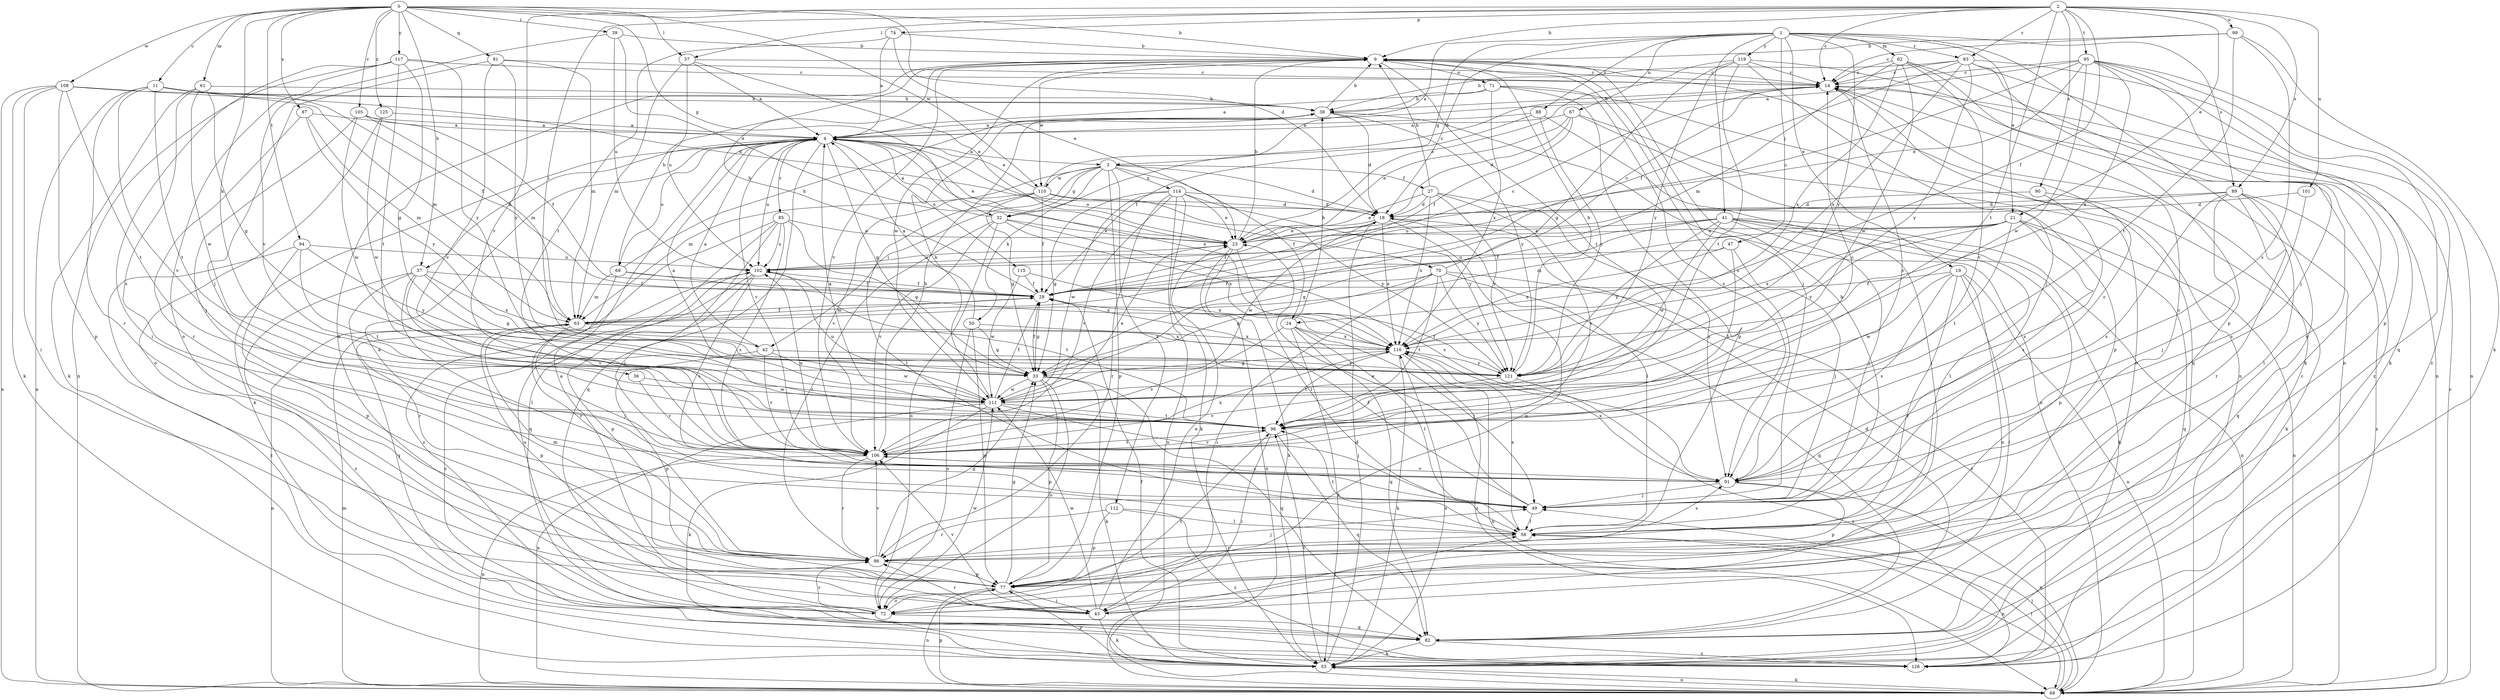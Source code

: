 strict digraph  {
0;
1;
2;
3;
4;
9;
11;
14;
18;
19;
21;
23;
24;
27;
28;
32;
33;
36;
37;
38;
39;
41;
42;
43;
47;
49;
50;
53;
57;
58;
61;
62;
63;
67;
68;
69;
70;
71;
72;
74;
77;
81;
82;
83;
85;
86;
87;
88;
89;
90;
91;
94;
95;
96;
99;
101;
102;
105;
106;
108;
110;
111;
112;
114;
115;
116;
117;
119;
121;
125;
126;
0 -> 9  [label=b];
0 -> 11  [label=c];
0 -> 18  [label=d];
0 -> 32  [label=g];
0 -> 36  [label=h];
0 -> 37  [label=h];
0 -> 39  [label=i];
0 -> 57  [label=l];
0 -> 61  [label=m];
0 -> 81  [label=q];
0 -> 87  [label=s];
0 -> 94  [label=t];
0 -> 105  [label=v];
0 -> 108  [label=w];
0 -> 110  [label=w];
0 -> 117  [label=y];
0 -> 125  [label=z];
1 -> 3  [label=a];
1 -> 18  [label=d];
1 -> 19  [label=e];
1 -> 21  [label=e];
1 -> 32  [label=g];
1 -> 41  [label=i];
1 -> 47  [label=j];
1 -> 62  [label=m];
1 -> 67  [label=n];
1 -> 68  [label=n];
1 -> 83  [label=r];
1 -> 88  [label=s];
1 -> 89  [label=s];
1 -> 119  [label=y];
1 -> 121  [label=y];
2 -> 9  [label=b];
2 -> 14  [label=c];
2 -> 21  [label=e];
2 -> 24  [label=f];
2 -> 42  [label=i];
2 -> 57  [label=l];
2 -> 74  [label=p];
2 -> 83  [label=r];
2 -> 89  [label=s];
2 -> 90  [label=s];
2 -> 95  [label=t];
2 -> 96  [label=t];
2 -> 99  [label=u];
2 -> 101  [label=u];
2 -> 106  [label=v];
3 -> 18  [label=d];
3 -> 24  [label=f];
3 -> 27  [label=f];
3 -> 32  [label=g];
3 -> 42  [label=i];
3 -> 50  [label=k];
3 -> 63  [label=m];
3 -> 77  [label=p];
3 -> 110  [label=w];
3 -> 112  [label=x];
3 -> 114  [label=x];
4 -> 3  [label=a];
4 -> 23  [label=e];
4 -> 33  [label=g];
4 -> 37  [label=h];
4 -> 53  [label=k];
4 -> 69  [label=o];
4 -> 70  [label=o];
4 -> 82  [label=q];
4 -> 85  [label=r];
4 -> 102  [label=u];
4 -> 106  [label=v];
4 -> 115  [label=x];
4 -> 116  [label=x];
9 -> 14  [label=c];
9 -> 49  [label=j];
9 -> 68  [label=n];
9 -> 71  [label=o];
9 -> 91  [label=s];
9 -> 96  [label=t];
9 -> 106  [label=v];
9 -> 110  [label=w];
9 -> 111  [label=w];
11 -> 28  [label=f];
11 -> 38  [label=h];
11 -> 63  [label=m];
11 -> 68  [label=n];
11 -> 86  [label=r];
11 -> 96  [label=t];
11 -> 106  [label=v];
14 -> 38  [label=h];
14 -> 126  [label=z];
18 -> 23  [label=e];
18 -> 28  [label=f];
18 -> 58  [label=l];
18 -> 72  [label=o];
18 -> 111  [label=w];
18 -> 116  [label=x];
19 -> 28  [label=f];
19 -> 43  [label=i];
19 -> 68  [label=n];
19 -> 72  [label=o];
19 -> 86  [label=r];
19 -> 91  [label=s];
19 -> 111  [label=w];
21 -> 23  [label=e];
21 -> 63  [label=m];
21 -> 68  [label=n];
21 -> 82  [label=q];
21 -> 91  [label=s];
21 -> 96  [label=t];
21 -> 116  [label=x];
21 -> 121  [label=y];
23 -> 9  [label=b];
23 -> 53  [label=k];
23 -> 58  [label=l];
23 -> 68  [label=n];
23 -> 102  [label=u];
24 -> 38  [label=h];
24 -> 49  [label=j];
24 -> 53  [label=k];
24 -> 58  [label=l];
24 -> 82  [label=q];
24 -> 106  [label=v];
24 -> 116  [label=x];
27 -> 9  [label=b];
27 -> 18  [label=d];
27 -> 23  [label=e];
27 -> 91  [label=s];
27 -> 106  [label=v];
27 -> 116  [label=x];
27 -> 121  [label=y];
28 -> 9  [label=b];
28 -> 14  [label=c];
28 -> 33  [label=g];
28 -> 63  [label=m];
32 -> 4  [label=a];
32 -> 23  [label=e];
32 -> 72  [label=o];
32 -> 86  [label=r];
32 -> 91  [label=s];
32 -> 106  [label=v];
32 -> 116  [label=x];
33 -> 28  [label=f];
33 -> 53  [label=k];
33 -> 72  [label=o];
33 -> 77  [label=p];
33 -> 82  [label=q];
33 -> 111  [label=w];
36 -> 106  [label=v];
36 -> 111  [label=w];
37 -> 28  [label=f];
37 -> 33  [label=g];
37 -> 58  [label=l];
37 -> 86  [label=r];
37 -> 106  [label=v];
37 -> 116  [label=x];
37 -> 126  [label=z];
38 -> 4  [label=a];
38 -> 9  [label=b];
38 -> 18  [label=d];
38 -> 68  [label=n];
38 -> 121  [label=y];
39 -> 9  [label=b];
39 -> 23  [label=e];
39 -> 102  [label=u];
39 -> 106  [label=v];
41 -> 23  [label=e];
41 -> 28  [label=f];
41 -> 33  [label=g];
41 -> 49  [label=j];
41 -> 53  [label=k];
41 -> 58  [label=l];
41 -> 68  [label=n];
41 -> 77  [label=p];
41 -> 111  [label=w];
41 -> 121  [label=y];
42 -> 4  [label=a];
42 -> 77  [label=p];
42 -> 106  [label=v];
42 -> 111  [label=w];
42 -> 121  [label=y];
43 -> 9  [label=b];
43 -> 23  [label=e];
43 -> 53  [label=k];
43 -> 58  [label=l];
43 -> 86  [label=r];
43 -> 106  [label=v];
43 -> 111  [label=w];
47 -> 49  [label=j];
47 -> 96  [label=t];
47 -> 102  [label=u];
47 -> 116  [label=x];
49 -> 14  [label=c];
49 -> 23  [label=e];
49 -> 28  [label=f];
49 -> 58  [label=l];
50 -> 4  [label=a];
50 -> 33  [label=g];
50 -> 72  [label=o];
50 -> 77  [label=p];
50 -> 116  [label=x];
53 -> 18  [label=d];
53 -> 28  [label=f];
53 -> 68  [label=n];
53 -> 77  [label=p];
53 -> 96  [label=t];
53 -> 116  [label=x];
57 -> 4  [label=a];
57 -> 14  [label=c];
57 -> 23  [label=e];
57 -> 63  [label=m];
57 -> 102  [label=u];
58 -> 9  [label=b];
58 -> 14  [label=c];
58 -> 68  [label=n];
58 -> 86  [label=r];
58 -> 91  [label=s];
58 -> 96  [label=t];
58 -> 116  [label=x];
61 -> 33  [label=g];
61 -> 38  [label=h];
61 -> 53  [label=k];
61 -> 91  [label=s];
61 -> 111  [label=w];
62 -> 14  [label=c];
62 -> 53  [label=k];
62 -> 63  [label=m];
62 -> 72  [label=o];
62 -> 106  [label=v];
62 -> 111  [label=w];
62 -> 116  [label=x];
63 -> 28  [label=f];
63 -> 49  [label=j];
63 -> 68  [label=n];
63 -> 77  [label=p];
63 -> 116  [label=x];
67 -> 4  [label=a];
67 -> 18  [label=d];
67 -> 23  [label=e];
67 -> 28  [label=f];
67 -> 72  [label=o];
67 -> 77  [label=p];
68 -> 14  [label=c];
68 -> 49  [label=j];
68 -> 53  [label=k];
68 -> 58  [label=l];
68 -> 63  [label=m];
68 -> 77  [label=p];
69 -> 9  [label=b];
69 -> 28  [label=f];
69 -> 38  [label=h];
69 -> 63  [label=m];
69 -> 86  [label=r];
69 -> 116  [label=x];
70 -> 14  [label=c];
70 -> 28  [label=f];
70 -> 33  [label=g];
70 -> 43  [label=i];
70 -> 82  [label=q];
70 -> 96  [label=t];
70 -> 121  [label=y];
70 -> 126  [label=z];
71 -> 4  [label=a];
71 -> 38  [label=h];
71 -> 77  [label=p];
71 -> 82  [label=q];
71 -> 91  [label=s];
71 -> 116  [label=x];
72 -> 4  [label=a];
72 -> 82  [label=q];
72 -> 86  [label=r];
72 -> 96  [label=t];
72 -> 102  [label=u];
72 -> 111  [label=w];
74 -> 4  [label=a];
74 -> 9  [label=b];
74 -> 23  [label=e];
74 -> 96  [label=t];
77 -> 33  [label=g];
77 -> 43  [label=i];
77 -> 68  [label=n];
77 -> 72  [label=o];
81 -> 14  [label=c];
81 -> 49  [label=j];
81 -> 63  [label=m];
81 -> 106  [label=v];
81 -> 121  [label=y];
82 -> 18  [label=d];
82 -> 53  [label=k];
82 -> 126  [label=z];
83 -> 14  [label=c];
83 -> 28  [label=f];
83 -> 38  [label=h];
83 -> 53  [label=k];
83 -> 77  [label=p];
83 -> 116  [label=x];
83 -> 121  [label=y];
83 -> 126  [label=z];
85 -> 23  [label=e];
85 -> 33  [label=g];
85 -> 49  [label=j];
85 -> 82  [label=q];
85 -> 91  [label=s];
85 -> 102  [label=u];
85 -> 126  [label=z];
86 -> 4  [label=a];
86 -> 33  [label=g];
86 -> 49  [label=j];
86 -> 63  [label=m];
86 -> 77  [label=p];
86 -> 106  [label=v];
87 -> 4  [label=a];
87 -> 63  [label=m];
87 -> 86  [label=r];
87 -> 121  [label=y];
88 -> 4  [label=a];
88 -> 28  [label=f];
88 -> 43  [label=i];
88 -> 121  [label=y];
89 -> 18  [label=d];
89 -> 49  [label=j];
89 -> 58  [label=l];
89 -> 82  [label=q];
89 -> 86  [label=r];
89 -> 91  [label=s];
89 -> 102  [label=u];
89 -> 126  [label=z];
90 -> 18  [label=d];
90 -> 53  [label=k];
90 -> 91  [label=s];
91 -> 49  [label=j];
91 -> 68  [label=n];
91 -> 77  [label=p];
91 -> 106  [label=v];
91 -> 116  [label=x];
94 -> 77  [label=p];
94 -> 96  [label=t];
94 -> 102  [label=u];
94 -> 121  [label=y];
94 -> 126  [label=z];
95 -> 4  [label=a];
95 -> 14  [label=c];
95 -> 23  [label=e];
95 -> 49  [label=j];
95 -> 68  [label=n];
95 -> 77  [label=p];
95 -> 82  [label=q];
95 -> 102  [label=u];
95 -> 111  [label=w];
95 -> 116  [label=x];
96 -> 4  [label=a];
96 -> 14  [label=c];
96 -> 43  [label=i];
96 -> 82  [label=q];
96 -> 106  [label=v];
99 -> 9  [label=b];
99 -> 14  [label=c];
99 -> 53  [label=k];
99 -> 91  [label=s];
99 -> 96  [label=t];
101 -> 18  [label=d];
101 -> 91  [label=s];
102 -> 28  [label=f];
102 -> 77  [label=p];
102 -> 82  [label=q];
102 -> 91  [label=s];
102 -> 96  [label=t];
102 -> 126  [label=z];
105 -> 4  [label=a];
105 -> 28  [label=f];
105 -> 49  [label=j];
105 -> 63  [label=m];
105 -> 111  [label=w];
106 -> 14  [label=c];
106 -> 38  [label=h];
106 -> 68  [label=n];
106 -> 86  [label=r];
106 -> 91  [label=s];
106 -> 96  [label=t];
106 -> 102  [label=u];
106 -> 116  [label=x];
108 -> 18  [label=d];
108 -> 38  [label=h];
108 -> 43  [label=i];
108 -> 53  [label=k];
108 -> 68  [label=n];
108 -> 77  [label=p];
108 -> 96  [label=t];
110 -> 4  [label=a];
110 -> 14  [label=c];
110 -> 18  [label=d];
110 -> 28  [label=f];
110 -> 33  [label=g];
110 -> 58  [label=l];
110 -> 106  [label=v];
110 -> 121  [label=y];
111 -> 4  [label=a];
111 -> 23  [label=e];
111 -> 28  [label=f];
111 -> 38  [label=h];
111 -> 49  [label=j];
111 -> 53  [label=k];
111 -> 68  [label=n];
111 -> 96  [label=t];
111 -> 102  [label=u];
112 -> 58  [label=l];
112 -> 77  [label=p];
112 -> 86  [label=r];
112 -> 126  [label=z];
114 -> 18  [label=d];
114 -> 23  [label=e];
114 -> 33  [label=g];
114 -> 53  [label=k];
114 -> 68  [label=n];
114 -> 86  [label=r];
114 -> 106  [label=v];
114 -> 111  [label=w];
114 -> 121  [label=y];
115 -> 28  [label=f];
115 -> 111  [label=w];
115 -> 116  [label=x];
116 -> 33  [label=g];
116 -> 53  [label=k];
116 -> 68  [label=n];
116 -> 96  [label=t];
116 -> 121  [label=y];
116 -> 126  [label=z];
117 -> 14  [label=c];
117 -> 33  [label=g];
117 -> 43  [label=i];
117 -> 68  [label=n];
117 -> 72  [label=o];
117 -> 96  [label=t];
117 -> 121  [label=y];
119 -> 14  [label=c];
119 -> 23  [label=e];
119 -> 33  [label=g];
119 -> 49  [label=j];
119 -> 68  [label=n];
119 -> 96  [label=t];
119 -> 121  [label=y];
121 -> 9  [label=b];
121 -> 28  [label=f];
121 -> 106  [label=v];
121 -> 126  [label=z];
125 -> 4  [label=a];
125 -> 72  [label=o];
125 -> 111  [label=w];
126 -> 14  [label=c];
}
